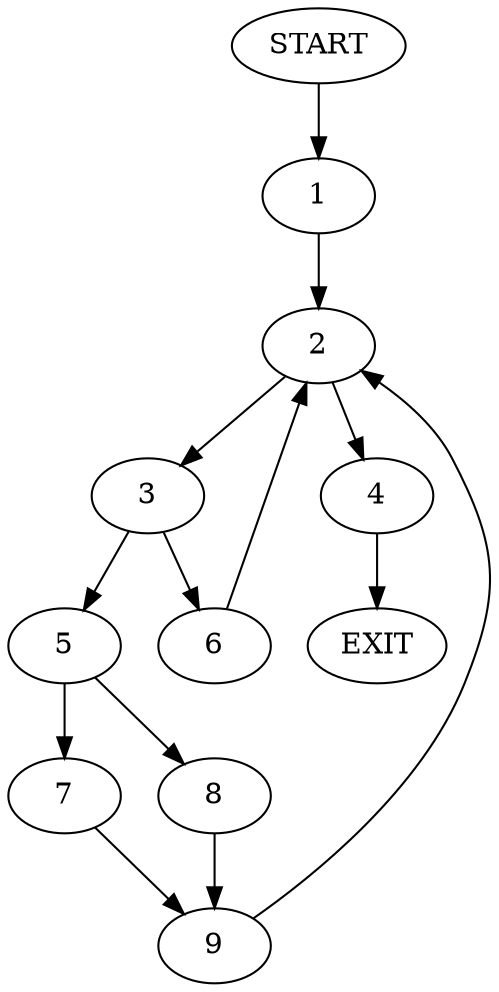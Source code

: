 digraph {
0 [label="START"]
10 [label="EXIT"]
0 -> 1
1 -> 2
2 -> 3
2 -> 4
4 -> 10
3 -> 5
3 -> 6
5 -> 7
5 -> 8
6 -> 2
7 -> 9
8 -> 9
9 -> 2
}
